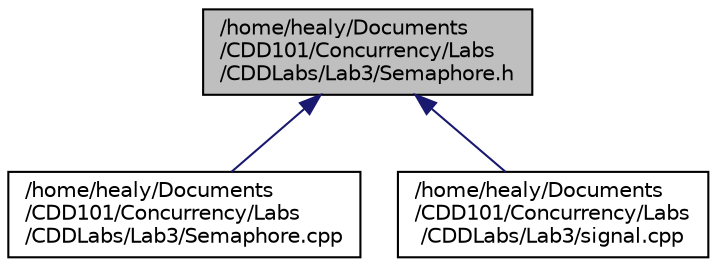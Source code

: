 digraph "/home/healy/Documents/CDD101/Concurrency/Labs/CDDLabs/Lab3/Semaphore.h"
{
  edge [fontname="Helvetica",fontsize="10",labelfontname="Helvetica",labelfontsize="10"];
  node [fontname="Helvetica",fontsize="10",shape=record];
  Node1 [label="/home/healy/Documents\l/CDD101/Concurrency/Labs\l/CDDLabs/Lab3/Semaphore.h",height=0.2,width=0.4,color="black", fillcolor="grey75", style="filled", fontcolor="black"];
  Node1 -> Node2 [dir="back",color="midnightblue",fontsize="10",style="solid"];
  Node2 [label="/home/healy/Documents\l/CDD101/Concurrency/Labs\l/CDDLabs/Lab3/Semaphore.cpp",height=0.2,width=0.4,color="black", fillcolor="white", style="filled",URL="$_semaphore_8cpp.html"];
  Node1 -> Node3 [dir="back",color="midnightblue",fontsize="10",style="solid"];
  Node3 [label="/home/healy/Documents\l/CDD101/Concurrency/Labs\l/CDDLabs/Lab3/signal.cpp",height=0.2,width=0.4,color="black", fillcolor="white", style="filled",URL="$signal_8cpp.html"];
}
